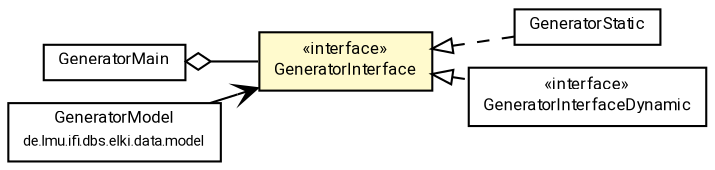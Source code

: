 #!/usr/local/bin/dot
#
# Class diagram 
# Generated by UMLGraph version R5_7_2-60-g0e99a6 (http://www.spinellis.gr/umlgraph/)
#

digraph G {
	graph [fontnames="svg"]
	edge [fontname="Roboto",fontsize=7,labelfontname="Roboto",labelfontsize=7,color="black"];
	node [fontname="Roboto",fontcolor="black",fontsize=8,shape=plaintext,margin=0,width=0,height=0];
	nodesep=0.15;
	ranksep=0.25;
	rankdir=LR;
	// de.lmu.ifi.dbs.elki.data.synthetic.bymodel.GeneratorStatic
	c4723859 [label=<<table title="de.lmu.ifi.dbs.elki.data.synthetic.bymodel.GeneratorStatic" border="0" cellborder="1" cellspacing="0" cellpadding="2" href="GeneratorStatic.html" target="_parent">
		<tr><td><table border="0" cellspacing="0" cellpadding="1">
		<tr><td align="center" balign="center"> <font face="Roboto">GeneratorStatic</font> </td></tr>
		</table></td></tr>
		</table>>, URL="GeneratorStatic.html"];
	// de.lmu.ifi.dbs.elki.data.synthetic.bymodel.GeneratorMain
	c4723861 [label=<<table title="de.lmu.ifi.dbs.elki.data.synthetic.bymodel.GeneratorMain" border="0" cellborder="1" cellspacing="0" cellpadding="2" href="GeneratorMain.html" target="_parent">
		<tr><td><table border="0" cellspacing="0" cellpadding="1">
		<tr><td align="center" balign="center"> <font face="Roboto">GeneratorMain</font> </td></tr>
		</table></td></tr>
		</table>>, URL="GeneratorMain.html"];
	// de.lmu.ifi.dbs.elki.data.synthetic.bymodel.GeneratorInterfaceDynamic
	c4723866 [label=<<table title="de.lmu.ifi.dbs.elki.data.synthetic.bymodel.GeneratorInterfaceDynamic" border="0" cellborder="1" cellspacing="0" cellpadding="2" href="GeneratorInterfaceDynamic.html" target="_parent">
		<tr><td><table border="0" cellspacing="0" cellpadding="1">
		<tr><td align="center" balign="center"> &#171;interface&#187; </td></tr>
		<tr><td align="center" balign="center"> <font face="Roboto">GeneratorInterfaceDynamic</font> </td></tr>
		</table></td></tr>
		</table>>, URL="GeneratorInterfaceDynamic.html"];
	// de.lmu.ifi.dbs.elki.data.synthetic.bymodel.GeneratorInterface
	c4723867 [label=<<table title="de.lmu.ifi.dbs.elki.data.synthetic.bymodel.GeneratorInterface" border="0" cellborder="1" cellspacing="0" cellpadding="2" bgcolor="lemonChiffon" href="GeneratorInterface.html" target="_parent">
		<tr><td><table border="0" cellspacing="0" cellpadding="1">
		<tr><td align="center" balign="center"> &#171;interface&#187; </td></tr>
		<tr><td align="center" balign="center"> <font face="Roboto">GeneratorInterface</font> </td></tr>
		</table></td></tr>
		</table>>, URL="GeneratorInterface.html"];
	// de.lmu.ifi.dbs.elki.data.model.GeneratorModel
	c4723868 [label=<<table title="de.lmu.ifi.dbs.elki.data.model.GeneratorModel" border="0" cellborder="1" cellspacing="0" cellpadding="2" href="../../model/GeneratorModel.html" target="_parent">
		<tr><td><table border="0" cellspacing="0" cellpadding="1">
		<tr><td align="center" balign="center"> <font face="Roboto">GeneratorModel</font> </td></tr>
		<tr><td align="center" balign="center"> <font face="Roboto" point-size="7.0">de.lmu.ifi.dbs.elki.data.model</font> </td></tr>
		</table></td></tr>
		</table>>, URL="../../model/GeneratorModel.html"];
	// de.lmu.ifi.dbs.elki.data.synthetic.bymodel.GeneratorStatic implements de.lmu.ifi.dbs.elki.data.synthetic.bymodel.GeneratorInterface
	c4723867 -> c4723859 [arrowtail=empty,style=dashed,dir=back,weight=9];
	// de.lmu.ifi.dbs.elki.data.synthetic.bymodel.GeneratorMain has de.lmu.ifi.dbs.elki.data.synthetic.bymodel.GeneratorInterface
	c4723861 -> c4723867 [arrowhead=none,arrowtail=ediamond,dir=back,weight=4];
	// de.lmu.ifi.dbs.elki.data.synthetic.bymodel.GeneratorInterfaceDynamic implements de.lmu.ifi.dbs.elki.data.synthetic.bymodel.GeneratorInterface
	c4723867 -> c4723866 [arrowtail=empty,style=dashed,dir=back,weight=9];
	// de.lmu.ifi.dbs.elki.data.model.GeneratorModel navassoc de.lmu.ifi.dbs.elki.data.synthetic.bymodel.GeneratorInterface
	c4723868 -> c4723867 [arrowhead=open,weight=1];
}

